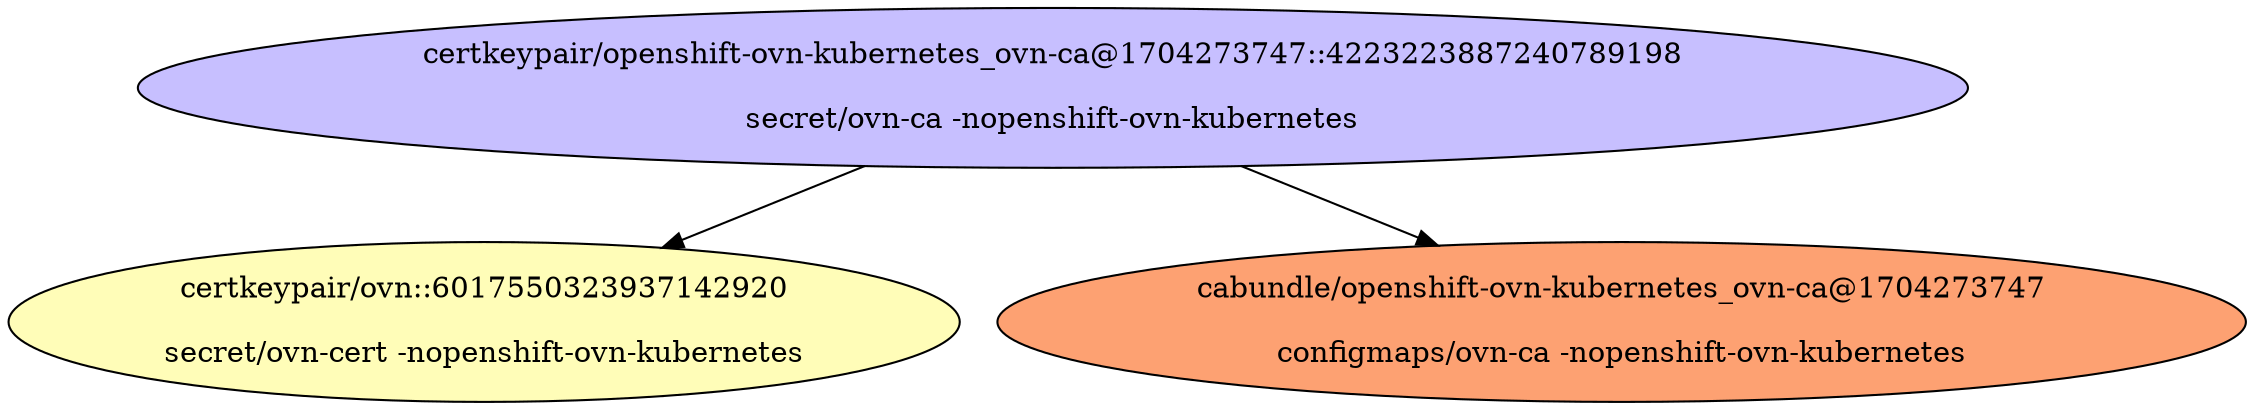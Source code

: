 digraph "OpenShift Certificates" {
  // Node definitions.
  0 [
    label="certkeypair/openshift-ovn-kubernetes_ovn-ca@1704273747::4223223887240789198\n\nsecret/ovn-ca -nopenshift-ovn-kubernetes\n"
    style=filled
    fillcolor="#c7bfff"
  ];
  1 [
    label="certkeypair/ovn::6017550323937142920\n\nsecret/ovn-cert -nopenshift-ovn-kubernetes\n"
    style=filled
    fillcolor="#fffdb8"
  ];
  2 [
    label="cabundle/openshift-ovn-kubernetes_ovn-ca@1704273747\n\nconfigmaps/ovn-ca -nopenshift-ovn-kubernetes\n"
    style=filled
    fillcolor="#fda172"
  ];

  // Edge definitions.
  0 -> 1;
  0 -> 2;
}